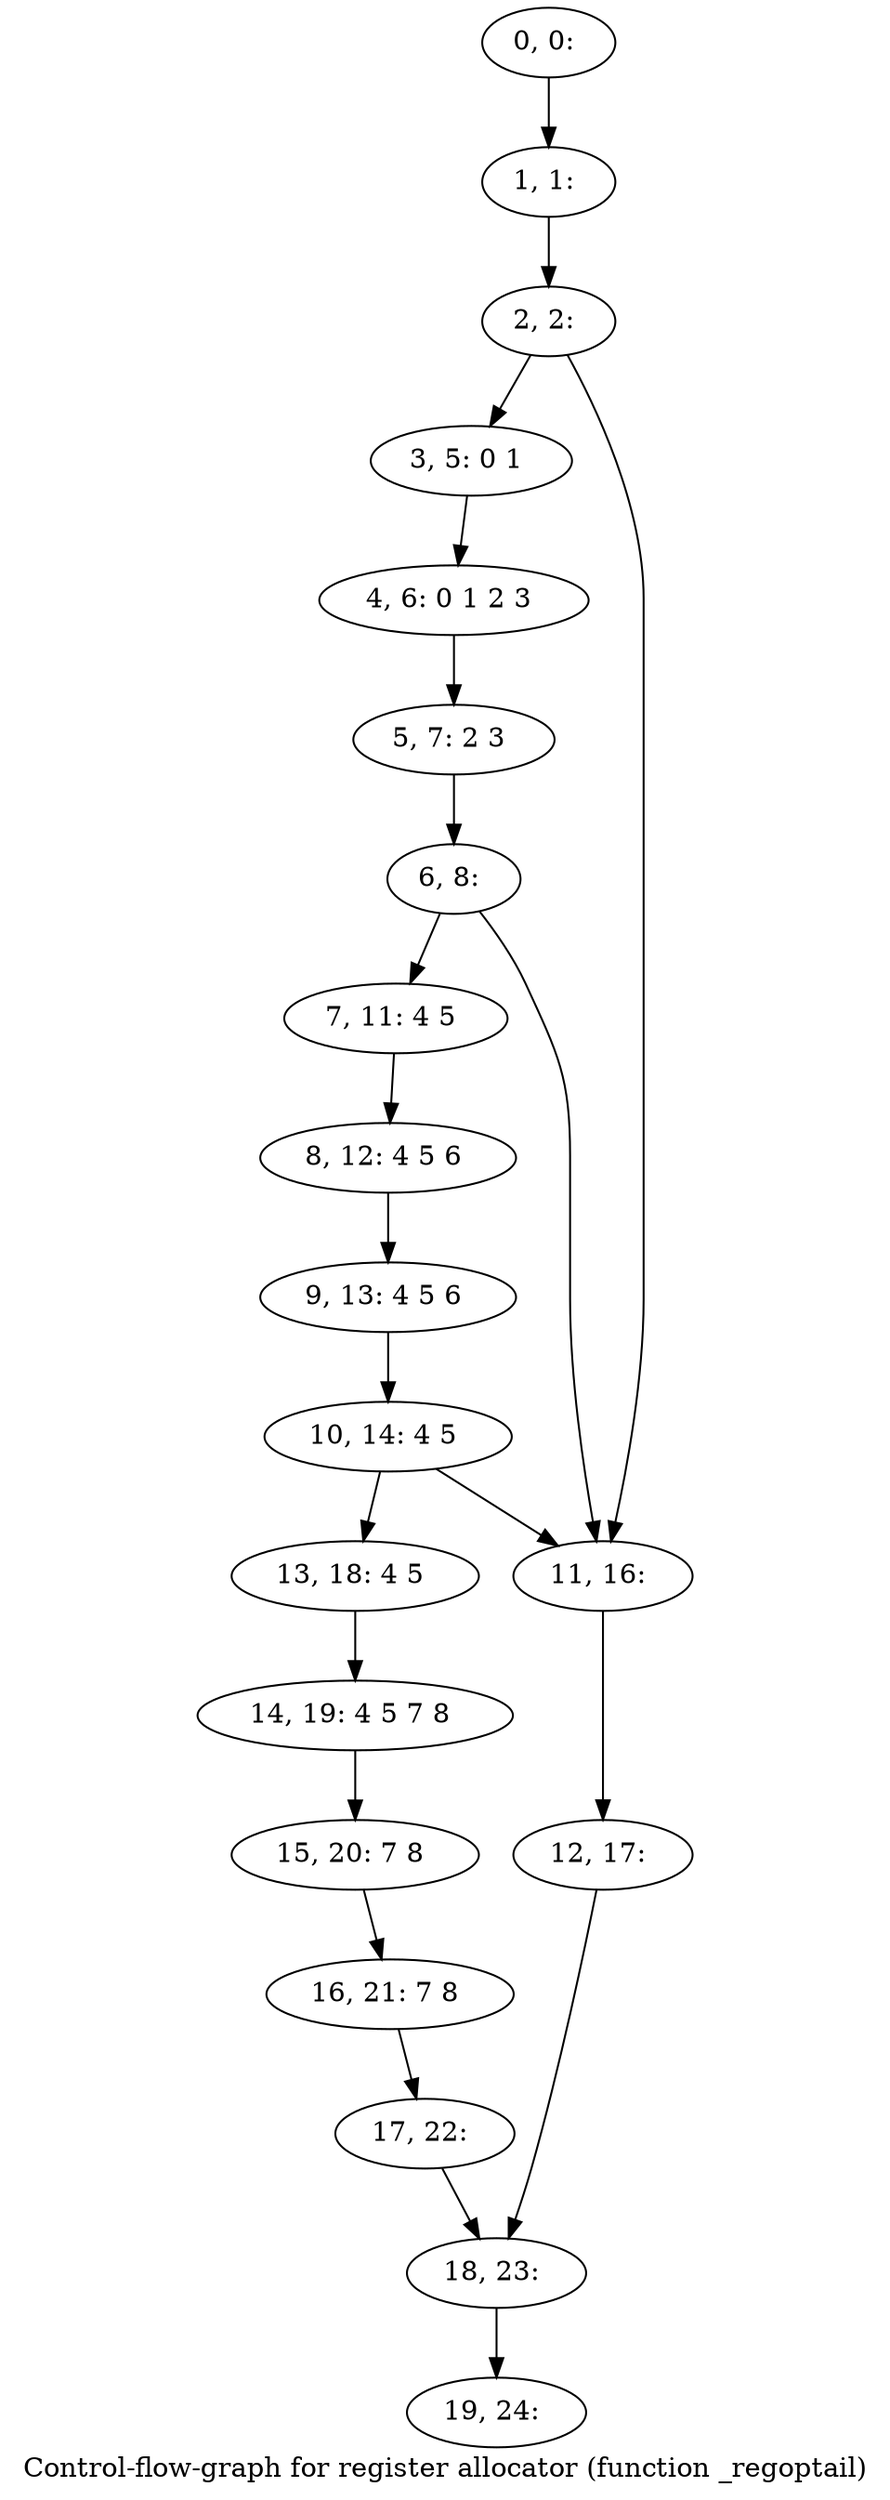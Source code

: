 digraph G {
graph [label="Control-flow-graph for register allocator (function _regoptail)"]
0[label="0, 0: "];
1[label="1, 1: "];
2[label="2, 2: "];
3[label="3, 5: 0 1 "];
4[label="4, 6: 0 1 2 3 "];
5[label="5, 7: 2 3 "];
6[label="6, 8: "];
7[label="7, 11: 4 5 "];
8[label="8, 12: 4 5 6 "];
9[label="9, 13: 4 5 6 "];
10[label="10, 14: 4 5 "];
11[label="11, 16: "];
12[label="12, 17: "];
13[label="13, 18: 4 5 "];
14[label="14, 19: 4 5 7 8 "];
15[label="15, 20: 7 8 "];
16[label="16, 21: 7 8 "];
17[label="17, 22: "];
18[label="18, 23: "];
19[label="19, 24: "];
0->1 ;
1->2 ;
2->3 ;
2->11 ;
3->4 ;
4->5 ;
5->6 ;
6->7 ;
6->11 ;
7->8 ;
8->9 ;
9->10 ;
10->11 ;
10->13 ;
11->12 ;
12->18 ;
13->14 ;
14->15 ;
15->16 ;
16->17 ;
17->18 ;
18->19 ;
}
